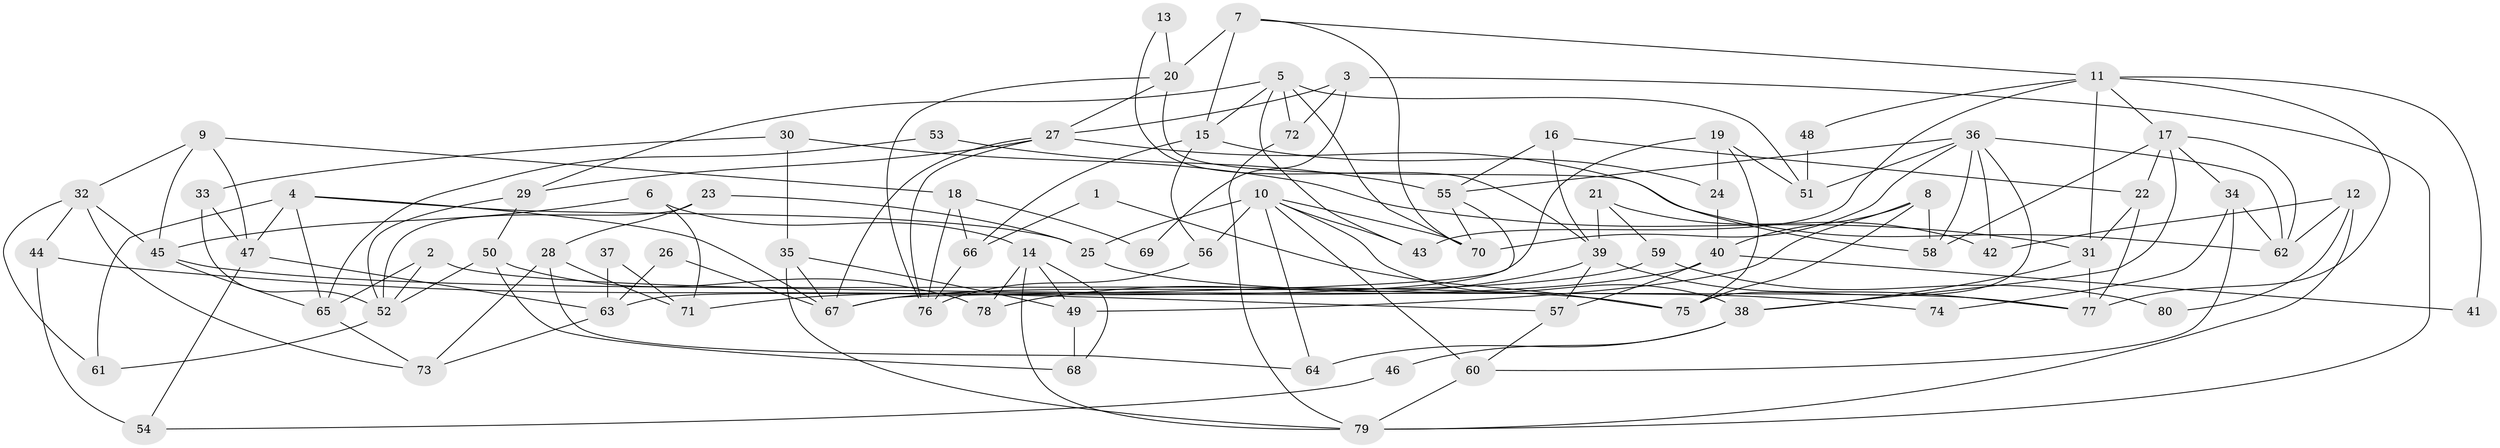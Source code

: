 // Generated by graph-tools (version 1.1) at 2025/14/03/09/25 04:14:56]
// undirected, 80 vertices, 160 edges
graph export_dot {
graph [start="1"]
  node [color=gray90,style=filled];
  1;
  2;
  3;
  4;
  5;
  6;
  7;
  8;
  9;
  10;
  11;
  12;
  13;
  14;
  15;
  16;
  17;
  18;
  19;
  20;
  21;
  22;
  23;
  24;
  25;
  26;
  27;
  28;
  29;
  30;
  31;
  32;
  33;
  34;
  35;
  36;
  37;
  38;
  39;
  40;
  41;
  42;
  43;
  44;
  45;
  46;
  47;
  48;
  49;
  50;
  51;
  52;
  53;
  54;
  55;
  56;
  57;
  58;
  59;
  60;
  61;
  62;
  63;
  64;
  65;
  66;
  67;
  68;
  69;
  70;
  71;
  72;
  73;
  74;
  75;
  76;
  77;
  78;
  79;
  80;
  1 -- 66;
  1 -- 75;
  2 -- 77;
  2 -- 52;
  2 -- 65;
  3 -- 27;
  3 -- 79;
  3 -- 69;
  3 -- 72;
  4 -- 47;
  4 -- 67;
  4 -- 25;
  4 -- 61;
  4 -- 65;
  5 -- 29;
  5 -- 70;
  5 -- 15;
  5 -- 43;
  5 -- 51;
  5 -- 72;
  6 -- 14;
  6 -- 45;
  6 -- 71;
  7 -- 70;
  7 -- 20;
  7 -- 11;
  7 -- 15;
  8 -- 58;
  8 -- 40;
  8 -- 49;
  8 -- 75;
  9 -- 45;
  9 -- 32;
  9 -- 18;
  9 -- 47;
  10 -- 60;
  10 -- 43;
  10 -- 25;
  10 -- 38;
  10 -- 56;
  10 -- 64;
  10 -- 70;
  11 -- 17;
  11 -- 31;
  11 -- 41;
  11 -- 43;
  11 -- 48;
  11 -- 77;
  12 -- 79;
  12 -- 62;
  12 -- 42;
  12 -- 80;
  13 -- 39;
  13 -- 20;
  14 -- 68;
  14 -- 79;
  14 -- 49;
  14 -- 78;
  15 -- 24;
  15 -- 56;
  15 -- 66;
  16 -- 22;
  16 -- 55;
  16 -- 39;
  17 -- 62;
  17 -- 38;
  17 -- 22;
  17 -- 34;
  17 -- 58;
  18 -- 66;
  18 -- 69;
  18 -- 76;
  19 -- 63;
  19 -- 75;
  19 -- 24;
  19 -- 51;
  20 -- 58;
  20 -- 76;
  20 -- 27;
  21 -- 39;
  21 -- 42;
  21 -- 59;
  22 -- 77;
  22 -- 31;
  23 -- 52;
  23 -- 25;
  23 -- 28;
  24 -- 40;
  25 -- 74;
  26 -- 63;
  26 -- 67;
  27 -- 76;
  27 -- 29;
  27 -- 62;
  27 -- 67;
  28 -- 64;
  28 -- 71;
  28 -- 73;
  29 -- 50;
  29 -- 52;
  30 -- 31;
  30 -- 35;
  30 -- 33;
  31 -- 38;
  31 -- 77;
  32 -- 73;
  32 -- 45;
  32 -- 44;
  32 -- 61;
  33 -- 52;
  33 -- 47;
  34 -- 62;
  34 -- 60;
  34 -- 74;
  35 -- 79;
  35 -- 49;
  35 -- 67;
  36 -- 70;
  36 -- 51;
  36 -- 42;
  36 -- 55;
  36 -- 58;
  36 -- 62;
  36 -- 75;
  37 -- 63;
  37 -- 71;
  38 -- 46;
  38 -- 64;
  39 -- 77;
  39 -- 57;
  39 -- 78;
  40 -- 71;
  40 -- 41;
  40 -- 57;
  44 -- 57;
  44 -- 54;
  45 -- 65;
  45 -- 75;
  46 -- 54;
  47 -- 54;
  47 -- 63;
  48 -- 51;
  49 -- 68;
  50 -- 78;
  50 -- 52;
  50 -- 68;
  52 -- 61;
  53 -- 65;
  53 -- 55;
  55 -- 67;
  55 -- 70;
  56 -- 76;
  57 -- 60;
  59 -- 67;
  59 -- 80;
  60 -- 79;
  63 -- 73;
  65 -- 73;
  66 -- 76;
  72 -- 79;
}
